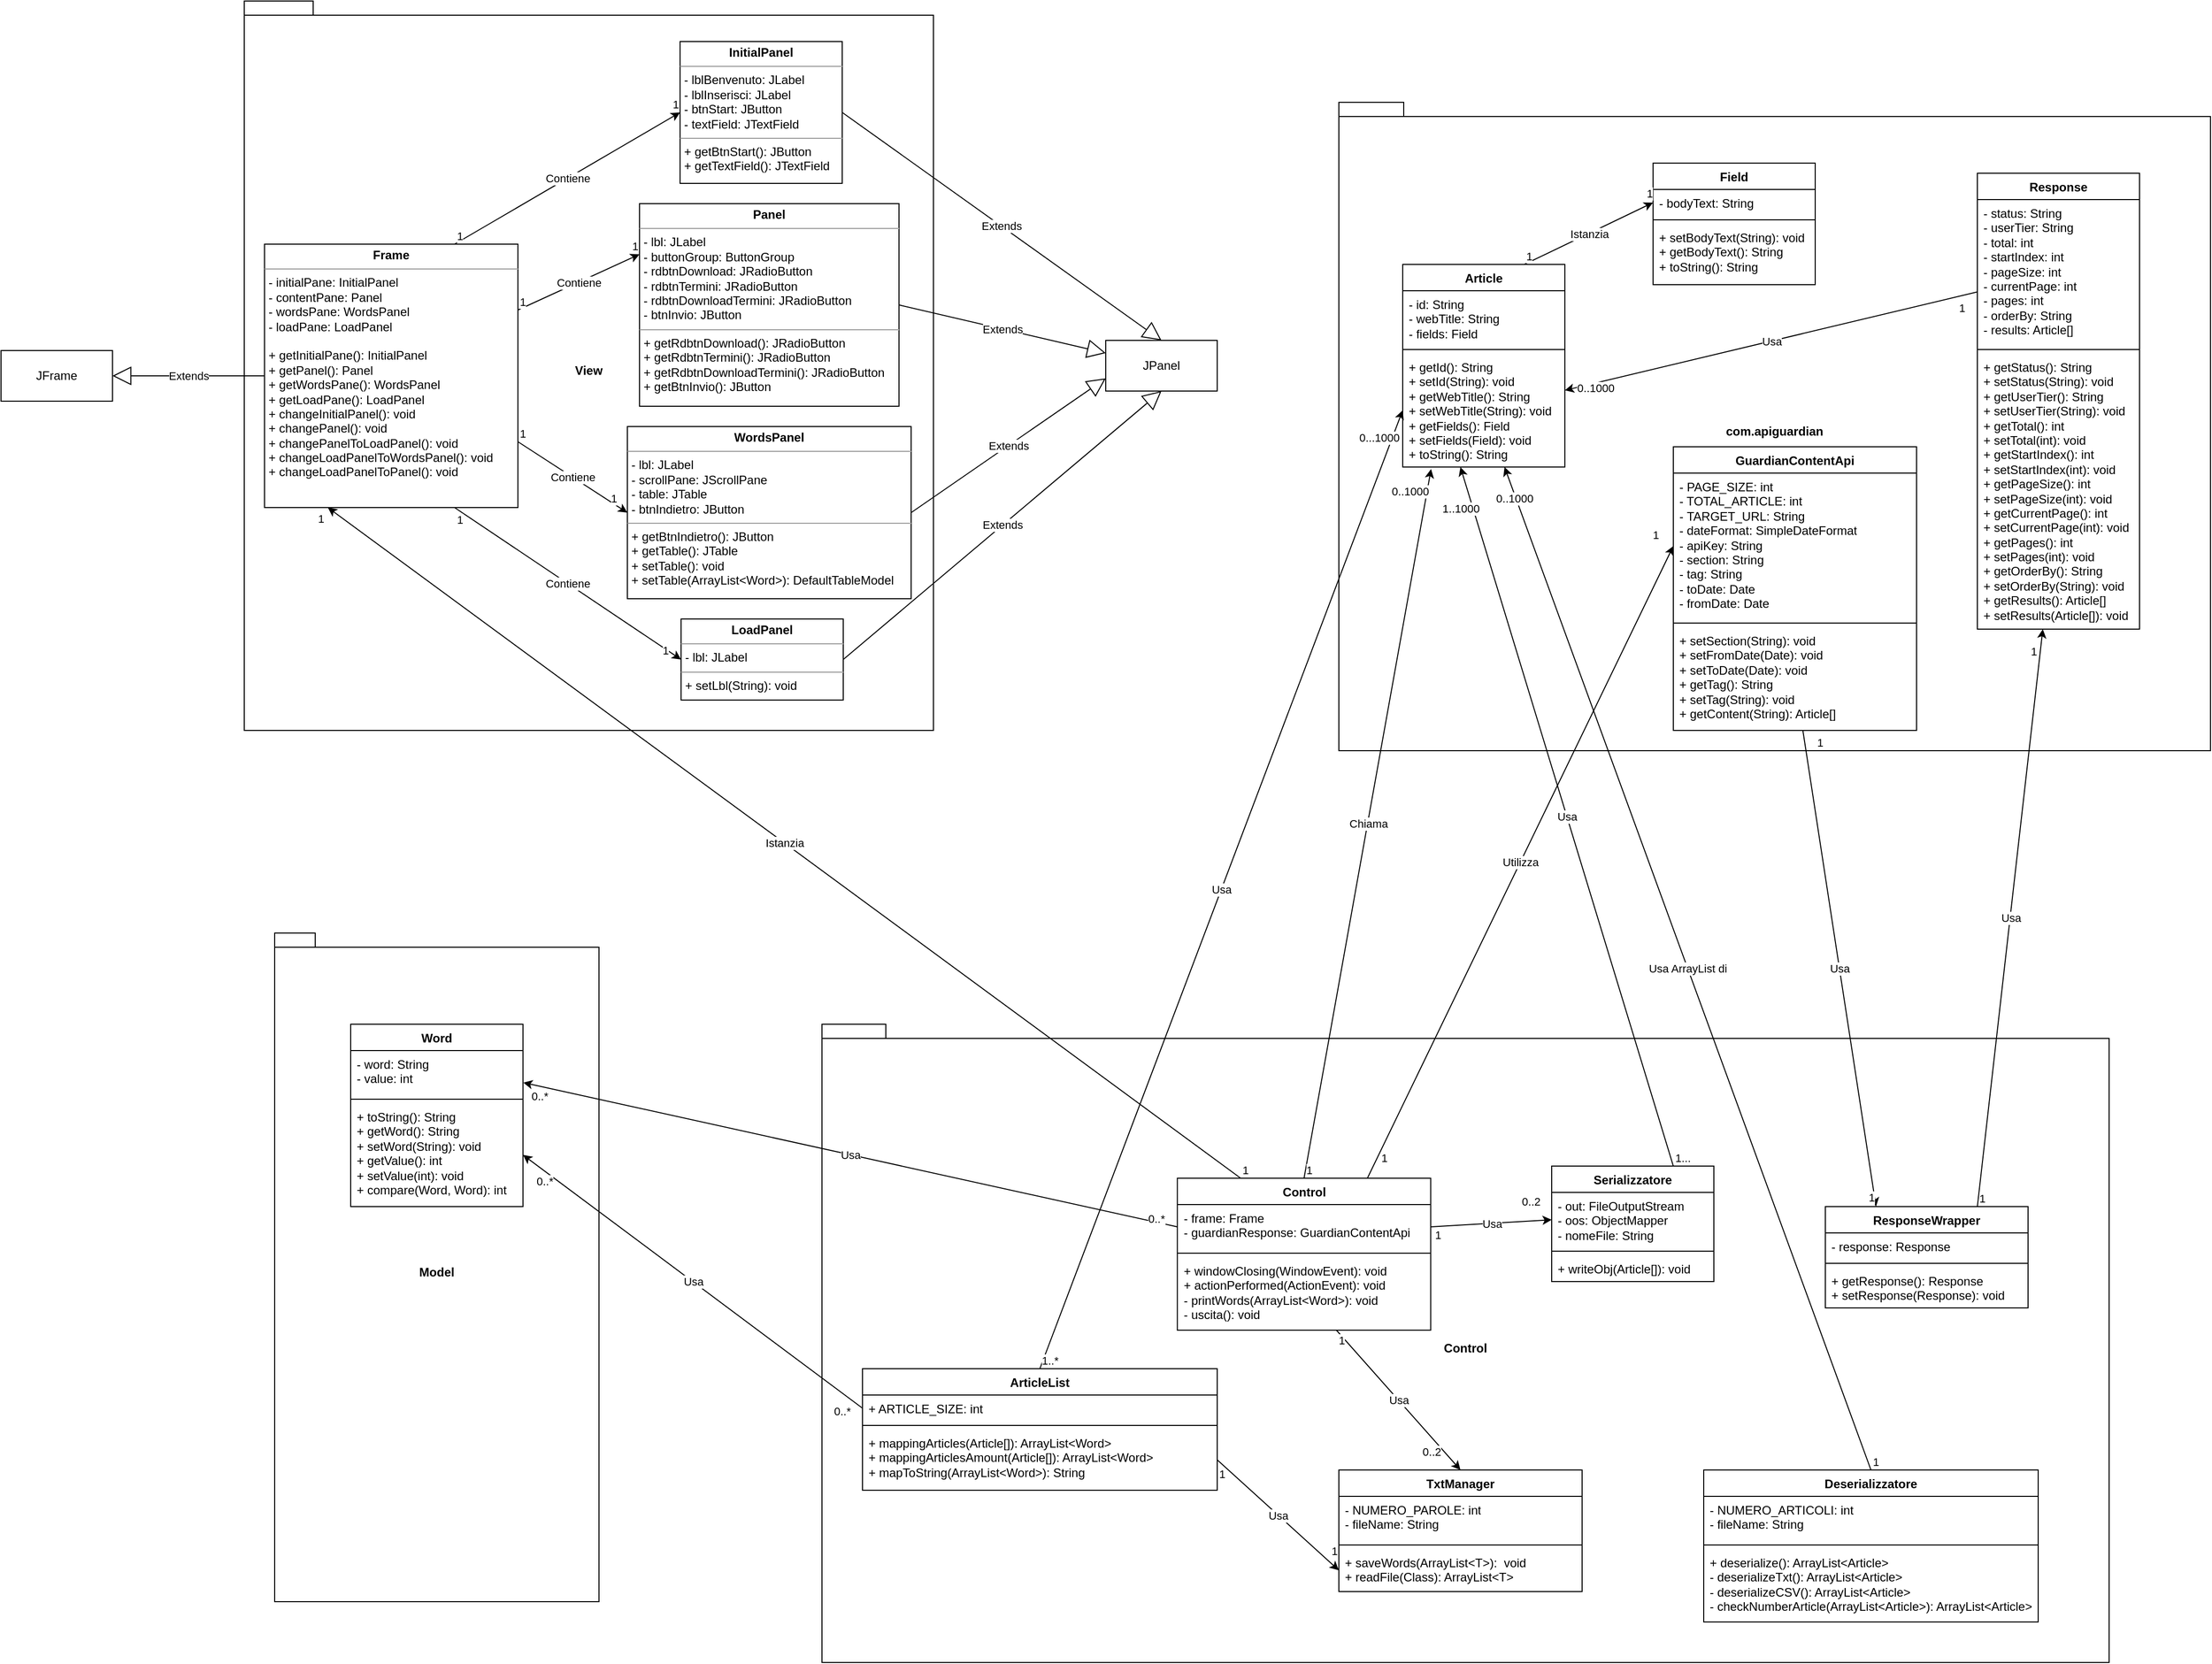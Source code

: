 <mxfile version="21.3.8" type="device">
  <diagram id="C5RBs43oDa-KdzZeNtuy" name="Page-1">
    <mxGraphModel dx="2587" dy="884" grid="1" gridSize="10" guides="1" tooltips="1" connect="1" arrows="1" fold="1" page="1" pageScale="1" pageWidth="827" pageHeight="1169" math="0" shadow="0">
      <root>
        <mxCell id="WIyWlLk6GJQsqaUBKTNV-0" />
        <mxCell id="WIyWlLk6GJQsqaUBKTNV-1" parent="WIyWlLk6GJQsqaUBKTNV-0" />
        <mxCell id="U0Fpm-apDjwtP07KhzZm-0" value="Model" style="shape=folder;fontStyle=1;spacingTop=10;tabWidth=40;tabHeight=14;tabPosition=left;html=1;whiteSpace=wrap;" parent="WIyWlLk6GJQsqaUBKTNV-1" vertex="1">
          <mxGeometry x="60" y="950" width="320" height="660" as="geometry" />
        </mxCell>
        <mxCell id="VUXAJalb4SLQPzfhnrvk-11" value="View" style="shape=folder;fontStyle=1;spacingTop=10;tabWidth=40;tabHeight=14;tabPosition=left;html=1;whiteSpace=wrap;" parent="WIyWlLk6GJQsqaUBKTNV-1" vertex="1">
          <mxGeometry x="30" y="30" width="680" height="720" as="geometry" />
        </mxCell>
        <mxCell id="VUXAJalb4SLQPzfhnrvk-13" value="&lt;p style=&quot;margin:0px;margin-top:4px;text-align:center;&quot;&gt;&lt;b&gt;Frame&lt;/b&gt;&lt;/p&gt;&lt;hr size=&quot;1&quot;&gt;&lt;p style=&quot;margin:0px;margin-left:4px;&quot;&gt;- initialPane: InitialPanel&lt;/p&gt;&lt;p style=&quot;margin:0px;margin-left:4px;&quot;&gt;- contentPane: Panel&lt;/p&gt;&lt;p style=&quot;margin:0px;margin-left:4px;&quot;&gt;- wordsPane: WordsPanel&lt;/p&gt;&lt;p style=&quot;margin:0px;margin-left:4px;&quot;&gt;- loadPane: LoadPanel&lt;/p&gt;&lt;p style=&quot;margin:0px;margin-left:4px;&quot;&gt;&lt;br&gt;&lt;/p&gt;&lt;p style=&quot;margin:0px;margin-left:4px;&quot;&gt;&lt;span style=&quot;background-color: initial;&quot;&gt;+ getInitialPane(): InitialPanel&lt;/span&gt;&lt;br&gt;&lt;/p&gt;&lt;p style=&quot;margin:0px;margin-left:4px;&quot;&gt;+ getPanel(): Panel&lt;/p&gt;&lt;p style=&quot;margin:0px;margin-left:4px;&quot;&gt;+ getWordsPane(): WordsPanel&lt;/p&gt;&lt;p style=&quot;margin:0px;margin-left:4px;&quot;&gt;+ getLoadPane(): LoadPanel&lt;/p&gt;&lt;p style=&quot;margin:0px;margin-left:4px;&quot;&gt;+ changeInitialPanel(): void&lt;/p&gt;&lt;p style=&quot;margin:0px;margin-left:4px;&quot;&gt;+ changePanel(): void&lt;/p&gt;&lt;p style=&quot;margin:0px;margin-left:4px;&quot;&gt;+ changePanelToLoadPanel(): void&lt;/p&gt;&lt;p style=&quot;margin:0px;margin-left:4px;&quot;&gt;+ changeLoadPanelToWordsPanel(): void&lt;/p&gt;&lt;p style=&quot;margin:0px;margin-left:4px;&quot;&gt;+ changeLoadPanelToPanel(): void&lt;/p&gt;&lt;p style=&quot;margin:0px;margin-left:4px;&quot;&gt;&lt;/p&gt;" style="verticalAlign=top;align=left;overflow=fill;fontSize=12;fontFamily=Helvetica;html=1;whiteSpace=wrap;" parent="WIyWlLk6GJQsqaUBKTNV-1" vertex="1">
          <mxGeometry x="50" y="270" width="250" height="260" as="geometry" />
        </mxCell>
        <mxCell id="VUXAJalb4SLQPzfhnrvk-14" value="&lt;p style=&quot;margin:0px;margin-top:4px;text-align:center;&quot;&gt;&lt;b&gt;InitialPanel&lt;/b&gt;&lt;/p&gt;&lt;hr size=&quot;1&quot;&gt;&lt;p style=&quot;margin:0px;margin-left:4px;&quot;&gt;- lblBenvenuto: JLabel&lt;/p&gt;&lt;p style=&quot;margin:0px;margin-left:4px;&quot;&gt;- lblInserisci: JLabel&lt;/p&gt;&lt;p style=&quot;margin:0px;margin-left:4px;&quot;&gt;- btnStart: JButton&lt;/p&gt;&lt;p style=&quot;margin:0px;margin-left:4px;&quot;&gt;- textField: JTextField&lt;/p&gt;&lt;p style=&quot;margin:0px;margin-left:4px;&quot;&gt;&lt;/p&gt;&lt;hr size=&quot;1&quot;&gt;&lt;p style=&quot;margin:0px;margin-left:4px;&quot;&gt;+ getBtnStart(): JButton&lt;/p&gt;&lt;p style=&quot;margin:0px;margin-left:4px;&quot;&gt;+ getTextField(): JTextField&lt;/p&gt;" style="verticalAlign=top;align=left;overflow=fill;fontSize=12;fontFamily=Helvetica;html=1;whiteSpace=wrap;" parent="WIyWlLk6GJQsqaUBKTNV-1" vertex="1">
          <mxGeometry x="460" y="70" width="160" height="140" as="geometry" />
        </mxCell>
        <mxCell id="VUXAJalb4SLQPzfhnrvk-15" value="&lt;p style=&quot;margin:0px;margin-top:4px;text-align:center;&quot;&gt;&lt;b&gt;WordsPanel&lt;/b&gt;&lt;/p&gt;&lt;hr size=&quot;1&quot;&gt;&lt;p style=&quot;margin:0px;margin-left:4px;&quot;&gt;- lbl: JLabel&lt;/p&gt;&lt;p style=&quot;margin:0px;margin-left:4px;&quot;&gt;- scrollPane: JScrollPane&lt;/p&gt;&lt;p style=&quot;margin:0px;margin-left:4px;&quot;&gt;- table: JTable&lt;/p&gt;&lt;p style=&quot;margin:0px;margin-left:4px;&quot;&gt;- btnIndietro: JButton&lt;/p&gt;&lt;p style=&quot;margin:0px;margin-left:4px;&quot;&gt;&lt;/p&gt;&lt;hr size=&quot;1&quot;&gt;&lt;p style=&quot;margin:0px;margin-left:4px;&quot;&gt;+ getBtnIndietro(): JButton&lt;/p&gt;&lt;p style=&quot;margin:0px;margin-left:4px;&quot;&gt;+ getTable(): JTable&lt;/p&gt;&lt;p style=&quot;margin:0px;margin-left:4px;&quot;&gt;+ setTable(): void&lt;/p&gt;&lt;p style=&quot;margin:0px;margin-left:4px;&quot;&gt;+ setTable(ArrayList&amp;lt;Word&amp;gt;): DefaultTableModel&lt;/p&gt;" style="verticalAlign=top;align=left;overflow=fill;fontSize=12;fontFamily=Helvetica;html=1;whiteSpace=wrap;" parent="WIyWlLk6GJQsqaUBKTNV-1" vertex="1">
          <mxGeometry x="408" y="450" width="280" height="170" as="geometry" />
        </mxCell>
        <mxCell id="VUXAJalb4SLQPzfhnrvk-16" value="&lt;p style=&quot;margin:0px;margin-top:4px;text-align:center;&quot;&gt;&lt;b&gt;LoadPanel&lt;/b&gt;&lt;/p&gt;&lt;hr size=&quot;1&quot;&gt;&lt;p style=&quot;margin:0px;margin-left:4px;&quot;&gt;- lbl: JLabel&lt;/p&gt;&lt;p style=&quot;margin:0px;margin-left:4px;&quot;&gt;&lt;/p&gt;&lt;hr size=&quot;1&quot;&gt;&lt;p style=&quot;margin:0px;margin-left:4px;&quot;&gt;+ setLbl(String): void&lt;br&gt;&lt;/p&gt;" style="verticalAlign=top;align=left;overflow=fill;fontSize=12;fontFamily=Helvetica;html=1;whiteSpace=wrap;" parent="WIyWlLk6GJQsqaUBKTNV-1" vertex="1">
          <mxGeometry x="461" y="640" width="160" height="80" as="geometry" />
        </mxCell>
        <mxCell id="VUXAJalb4SLQPzfhnrvk-17" value="&lt;p style=&quot;margin:0px;margin-top:4px;text-align:center;&quot;&gt;&lt;b&gt;Panel&lt;/b&gt;&lt;/p&gt;&lt;hr size=&quot;1&quot;&gt;&lt;p style=&quot;margin:0px;margin-left:4px;&quot;&gt;- lbl: JLabel&lt;/p&gt;&lt;p style=&quot;margin:0px;margin-left:4px;&quot;&gt;- buttonGroup: ButtonGroup&lt;/p&gt;&lt;p style=&quot;margin:0px;margin-left:4px;&quot;&gt;- rdbtnDownload: JRadioButton&lt;/p&gt;&lt;p style=&quot;margin:0px;margin-left:4px;&quot;&gt;- rdbtnTermini: JRadioButton&lt;/p&gt;&lt;p style=&quot;margin:0px;margin-left:4px;&quot;&gt;- rdbtnDownloadTermini: JRadioButton&lt;/p&gt;&lt;p style=&quot;margin:0px;margin-left:4px;&quot;&gt;- btnInvio: JButton&lt;/p&gt;&lt;p style=&quot;margin:0px;margin-left:4px;&quot;&gt;&lt;/p&gt;&lt;hr size=&quot;1&quot;&gt;&lt;p style=&quot;margin:0px;margin-left:4px;&quot;&gt;+ getRdbtnDownload(): JRadioButton&lt;/p&gt;&lt;p style=&quot;margin:0px;margin-left:4px;&quot;&gt;+ getRdbtnTermini(): JRadioButton&lt;/p&gt;&lt;p style=&quot;margin:0px;margin-left:4px;&quot;&gt;+ getRdbtnDownloadTermini(): JRadioButton&lt;/p&gt;&lt;p style=&quot;margin:0px;margin-left:4px;&quot;&gt;+ getBtnInvio(): JButton&lt;/p&gt;" style="verticalAlign=top;align=left;overflow=fill;fontSize=12;fontFamily=Helvetica;html=1;whiteSpace=wrap;" parent="WIyWlLk6GJQsqaUBKTNV-1" vertex="1">
          <mxGeometry x="420" y="230" width="256" height="200" as="geometry" />
        </mxCell>
        <mxCell id="VUXAJalb4SLQPzfhnrvk-18" value="com.apiguardian" style="shape=folder;fontStyle=1;spacingTop=10;tabWidth=40;tabHeight=14;tabPosition=left;html=1;whiteSpace=wrap;" parent="WIyWlLk6GJQsqaUBKTNV-1" vertex="1">
          <mxGeometry x="1110" y="130" width="860" height="640" as="geometry" />
        </mxCell>
        <mxCell id="VUXAJalb4SLQPzfhnrvk-19" value="Article" style="swimlane;fontStyle=1;align=center;verticalAlign=top;childLayout=stackLayout;horizontal=1;startSize=26;horizontalStack=0;resizeParent=1;resizeParentMax=0;resizeLast=0;collapsible=1;marginBottom=0;whiteSpace=wrap;html=1;" parent="WIyWlLk6GJQsqaUBKTNV-1" vertex="1">
          <mxGeometry x="1173" y="290" width="160" height="200" as="geometry" />
        </mxCell>
        <mxCell id="VUXAJalb4SLQPzfhnrvk-20" value="&lt;div&gt;- id: String&lt;/div&gt;&lt;div&gt;- webTitle: String&lt;/div&gt;&lt;div&gt;- fields: Field&lt;br&gt;&lt;/div&gt;" style="text;strokeColor=none;fillColor=none;align=left;verticalAlign=top;spacingLeft=4;spacingRight=4;overflow=hidden;rotatable=0;points=[[0,0.5],[1,0.5]];portConstraint=eastwest;whiteSpace=wrap;html=1;" parent="VUXAJalb4SLQPzfhnrvk-19" vertex="1">
          <mxGeometry y="26" width="160" height="54" as="geometry" />
        </mxCell>
        <mxCell id="VUXAJalb4SLQPzfhnrvk-21" value="" style="line;strokeWidth=1;fillColor=none;align=left;verticalAlign=middle;spacingTop=-1;spacingLeft=3;spacingRight=3;rotatable=0;labelPosition=right;points=[];portConstraint=eastwest;strokeColor=inherit;" parent="VUXAJalb4SLQPzfhnrvk-19" vertex="1">
          <mxGeometry y="80" width="160" height="8" as="geometry" />
        </mxCell>
        <mxCell id="VUXAJalb4SLQPzfhnrvk-22" value="&lt;div&gt;+ getId(): String&lt;br&gt;&lt;/div&gt;&lt;div&gt;+ setId(String): void&lt;br&gt;&lt;/div&gt;&lt;div&gt;+ getWebTitle(): String&lt;br&gt;&lt;/div&gt;&lt;div&gt;+ setWebTitle(String): void&lt;br&gt;&lt;/div&gt;&lt;div&gt;+ getFields(): Field&lt;/div&gt;&lt;div&gt;+ setFields(Field): void&lt;br&gt;&lt;/div&gt;&lt;div&gt;+ toString(): String&lt;br&gt;&lt;/div&gt;" style="text;strokeColor=none;fillColor=none;align=left;verticalAlign=top;spacingLeft=4;spacingRight=4;overflow=hidden;rotatable=0;points=[[0,0.5],[1,0.5]];portConstraint=eastwest;whiteSpace=wrap;html=1;" parent="VUXAJalb4SLQPzfhnrvk-19" vertex="1">
          <mxGeometry y="88" width="160" height="112" as="geometry" />
        </mxCell>
        <mxCell id="VUXAJalb4SLQPzfhnrvk-23" value="Field" style="swimlane;fontStyle=1;align=center;verticalAlign=top;childLayout=stackLayout;horizontal=1;startSize=26;horizontalStack=0;resizeParent=1;resizeParentMax=0;resizeLast=0;collapsible=1;marginBottom=0;whiteSpace=wrap;html=1;" parent="WIyWlLk6GJQsqaUBKTNV-1" vertex="1">
          <mxGeometry x="1420" y="190" width="160" height="120" as="geometry" />
        </mxCell>
        <mxCell id="VUXAJalb4SLQPzfhnrvk-24" value="- bodyText: String" style="text;strokeColor=none;fillColor=none;align=left;verticalAlign=top;spacingLeft=4;spacingRight=4;overflow=hidden;rotatable=0;points=[[0,0.5],[1,0.5]];portConstraint=eastwest;whiteSpace=wrap;html=1;" parent="VUXAJalb4SLQPzfhnrvk-23" vertex="1">
          <mxGeometry y="26" width="160" height="26" as="geometry" />
        </mxCell>
        <mxCell id="VUXAJalb4SLQPzfhnrvk-25" value="" style="line;strokeWidth=1;fillColor=none;align=left;verticalAlign=middle;spacingTop=-1;spacingLeft=3;spacingRight=3;rotatable=0;labelPosition=right;points=[];portConstraint=eastwest;strokeColor=inherit;" parent="VUXAJalb4SLQPzfhnrvk-23" vertex="1">
          <mxGeometry y="52" width="160" height="8" as="geometry" />
        </mxCell>
        <mxCell id="VUXAJalb4SLQPzfhnrvk-26" value="&lt;div&gt;+ setBodyText(String): void&lt;br&gt;&lt;/div&gt;&lt;div&gt;+ getBodyText(): String&lt;br&gt;&lt;/div&gt;&lt;div&gt;+ toString(): String&lt;br&gt;&lt;/div&gt;" style="text;strokeColor=none;fillColor=none;align=left;verticalAlign=top;spacingLeft=4;spacingRight=4;overflow=hidden;rotatable=0;points=[[0,0.5],[1,0.5]];portConstraint=eastwest;whiteSpace=wrap;html=1;" parent="VUXAJalb4SLQPzfhnrvk-23" vertex="1">
          <mxGeometry y="60" width="160" height="60" as="geometry" />
        </mxCell>
        <mxCell id="VUXAJalb4SLQPzfhnrvk-27" value="Word" style="swimlane;fontStyle=1;align=center;verticalAlign=top;childLayout=stackLayout;horizontal=1;startSize=26;horizontalStack=0;resizeParent=1;resizeParentMax=0;resizeLast=0;collapsible=1;marginBottom=0;whiteSpace=wrap;html=1;" parent="WIyWlLk6GJQsqaUBKTNV-1" vertex="1">
          <mxGeometry x="135" y="1040" width="170" height="180" as="geometry" />
        </mxCell>
        <mxCell id="VUXAJalb4SLQPzfhnrvk-28" value="&lt;div&gt;- word: String&lt;/div&gt;&lt;div&gt;- value: int&lt;br&gt;&lt;/div&gt;" style="text;strokeColor=none;fillColor=none;align=left;verticalAlign=top;spacingLeft=4;spacingRight=4;overflow=hidden;rotatable=0;points=[[0,0.5],[1,0.5]];portConstraint=eastwest;whiteSpace=wrap;html=1;" parent="VUXAJalb4SLQPzfhnrvk-27" vertex="1">
          <mxGeometry y="26" width="170" height="44" as="geometry" />
        </mxCell>
        <mxCell id="VUXAJalb4SLQPzfhnrvk-29" value="" style="line;strokeWidth=1;fillColor=none;align=left;verticalAlign=middle;spacingTop=-1;spacingLeft=3;spacingRight=3;rotatable=0;labelPosition=right;points=[];portConstraint=eastwest;strokeColor=inherit;" parent="VUXAJalb4SLQPzfhnrvk-27" vertex="1">
          <mxGeometry y="70" width="170" height="8" as="geometry" />
        </mxCell>
        <mxCell id="VUXAJalb4SLQPzfhnrvk-30" value="&lt;div&gt;+ toString(): String&lt;/div&gt;&lt;div&gt;+ getWord(): String&lt;br&gt;&lt;/div&gt;&lt;div&gt;+ setWord(String): void&lt;/div&gt;&lt;div&gt;+ getValue(): int&lt;/div&gt;&lt;div&gt;+ setValue(int): void&lt;/div&gt;&lt;div&gt;+ compare(Word, Word): int&lt;br&gt;&lt;/div&gt;" style="text;strokeColor=none;fillColor=none;align=left;verticalAlign=top;spacingLeft=4;spacingRight=4;overflow=hidden;rotatable=0;points=[[0,0.5],[1,0.5]];portConstraint=eastwest;whiteSpace=wrap;html=1;" parent="VUXAJalb4SLQPzfhnrvk-27" vertex="1">
          <mxGeometry y="78" width="170" height="102" as="geometry" />
        </mxCell>
        <mxCell id="VUXAJalb4SLQPzfhnrvk-31" value="Response" style="swimlane;fontStyle=1;align=center;verticalAlign=top;childLayout=stackLayout;horizontal=1;startSize=26;horizontalStack=0;resizeParent=1;resizeParentMax=0;resizeLast=0;collapsible=1;marginBottom=0;whiteSpace=wrap;html=1;" parent="WIyWlLk6GJQsqaUBKTNV-1" vertex="1">
          <mxGeometry x="1740" y="200" width="160" height="450" as="geometry" />
        </mxCell>
        <mxCell id="VUXAJalb4SLQPzfhnrvk-32" value="&lt;div&gt;- status: String&lt;/div&gt;&lt;div&gt;- userTier: String&lt;/div&gt;&lt;div&gt;- total: int&lt;/div&gt;&lt;div&gt;- startIndex: int&lt;/div&gt;&lt;div&gt;- pageSize: int&lt;/div&gt;&lt;div&gt;- currentPage: int&lt;/div&gt;&lt;div&gt;- pages: int&lt;/div&gt;&lt;div&gt;- orderBy: String&lt;/div&gt;&lt;div&gt;- results: Article[]&lt;br&gt;&lt;/div&gt;" style="text;strokeColor=none;fillColor=none;align=left;verticalAlign=top;spacingLeft=4;spacingRight=4;overflow=hidden;rotatable=0;points=[[0,0.5],[1,0.5]];portConstraint=eastwest;whiteSpace=wrap;html=1;" parent="VUXAJalb4SLQPzfhnrvk-31" vertex="1">
          <mxGeometry y="26" width="160" height="144" as="geometry" />
        </mxCell>
        <mxCell id="VUXAJalb4SLQPzfhnrvk-33" value="" style="line;strokeWidth=1;fillColor=none;align=left;verticalAlign=middle;spacingTop=-1;spacingLeft=3;spacingRight=3;rotatable=0;labelPosition=right;points=[];portConstraint=eastwest;strokeColor=inherit;" parent="VUXAJalb4SLQPzfhnrvk-31" vertex="1">
          <mxGeometry y="170" width="160" height="8" as="geometry" />
        </mxCell>
        <mxCell id="VUXAJalb4SLQPzfhnrvk-34" value="&lt;div&gt;+ getStatus(): String&lt;/div&gt;&lt;div&gt;+ setStatus(String): void&lt;/div&gt;&lt;div&gt;+ getUserTier(): String&lt;/div&gt;&lt;div&gt;+ setUserTier(String): void&lt;/div&gt;&lt;div&gt;+ getTotal(): int&lt;/div&gt;&lt;div&gt;+ setTotal(int): void&lt;/div&gt;&lt;div&gt;+ getStartIndex(): int&lt;/div&gt;&lt;div&gt;+ setStartIndex(int): void&lt;/div&gt;&lt;div&gt;+ getPageSize(): int&lt;/div&gt;&lt;div&gt;+ setPageSize(int): void&lt;/div&gt;&lt;div&gt;+ getCurrentPage(): int&lt;/div&gt;&lt;div&gt;+ setCurrentPage(int): void&lt;/div&gt;&lt;div&gt;+ getPages(): int&lt;/div&gt;&lt;div&gt;+ setPages(int): void&lt;/div&gt;&lt;div&gt;+ getOrderBy(): String&lt;/div&gt;&lt;div&gt;+ setOrderBy(String): void&lt;/div&gt;&lt;div&gt;+ getResults(): Article[]&lt;/div&gt;&lt;div&gt;+ setResults(Article[]): void&lt;br&gt;&lt;/div&gt;" style="text;strokeColor=none;fillColor=none;align=left;verticalAlign=top;spacingLeft=4;spacingRight=4;overflow=hidden;rotatable=0;points=[[0,0.5],[1,0.5]];portConstraint=eastwest;whiteSpace=wrap;html=1;" parent="VUXAJalb4SLQPzfhnrvk-31" vertex="1">
          <mxGeometry y="178" width="160" height="272" as="geometry" />
        </mxCell>
        <mxCell id="VUXAJalb4SLQPzfhnrvk-35" value="Control" style="shape=folder;fontStyle=1;spacingTop=10;tabWidth=40;tabHeight=14;tabPosition=left;html=1;whiteSpace=wrap;" parent="WIyWlLk6GJQsqaUBKTNV-1" vertex="1">
          <mxGeometry x="600" y="1040" width="1270" height="630" as="geometry" />
        </mxCell>
        <mxCell id="VUXAJalb4SLQPzfhnrvk-36" value="ArticleList" style="swimlane;fontStyle=1;align=center;verticalAlign=top;childLayout=stackLayout;horizontal=1;startSize=26;horizontalStack=0;resizeParent=1;resizeParentMax=0;resizeLast=0;collapsible=1;marginBottom=0;whiteSpace=wrap;html=1;" parent="WIyWlLk6GJQsqaUBKTNV-1" vertex="1">
          <mxGeometry x="640" y="1380" width="350" height="120" as="geometry" />
        </mxCell>
        <mxCell id="VUXAJalb4SLQPzfhnrvk-37" value="+ ARTICLE_SIZE: int" style="text;strokeColor=none;fillColor=none;align=left;verticalAlign=top;spacingLeft=4;spacingRight=4;overflow=hidden;rotatable=0;points=[[0,0.5],[1,0.5]];portConstraint=eastwest;whiteSpace=wrap;html=1;" parent="VUXAJalb4SLQPzfhnrvk-36" vertex="1">
          <mxGeometry y="26" width="350" height="26" as="geometry" />
        </mxCell>
        <mxCell id="VUXAJalb4SLQPzfhnrvk-38" value="" style="line;strokeWidth=1;fillColor=none;align=left;verticalAlign=middle;spacingTop=-1;spacingLeft=3;spacingRight=3;rotatable=0;labelPosition=right;points=[];portConstraint=eastwest;strokeColor=inherit;" parent="VUXAJalb4SLQPzfhnrvk-36" vertex="1">
          <mxGeometry y="52" width="350" height="8" as="geometry" />
        </mxCell>
        <mxCell id="VUXAJalb4SLQPzfhnrvk-39" value="&lt;div&gt;+ mappingArticles(Article[]): ArrayList&amp;lt;Word&amp;gt; &lt;br&gt;&lt;/div&gt;&lt;div&gt;+ mappingArticlesAmount(Article[]): ArrayList&amp;lt;Word&amp;gt; &lt;br&gt;&lt;/div&gt;&lt;div&gt;+ mapToString(ArrayList&amp;lt;Word&amp;gt;): String &lt;/div&gt;" style="text;strokeColor=none;fillColor=none;align=left;verticalAlign=top;spacingLeft=4;spacingRight=4;overflow=hidden;rotatable=0;points=[[0,0.5],[1,0.5]];portConstraint=eastwest;whiteSpace=wrap;html=1;" parent="VUXAJalb4SLQPzfhnrvk-36" vertex="1">
          <mxGeometry y="60" width="350" height="60" as="geometry" />
        </mxCell>
        <mxCell id="VUXAJalb4SLQPzfhnrvk-40" value="Control" style="swimlane;fontStyle=1;align=center;verticalAlign=top;childLayout=stackLayout;horizontal=1;startSize=26;horizontalStack=0;resizeParent=1;resizeParentMax=0;resizeLast=0;collapsible=1;marginBottom=0;whiteSpace=wrap;html=1;" parent="WIyWlLk6GJQsqaUBKTNV-1" vertex="1">
          <mxGeometry x="950.65" y="1192" width="250" height="150" as="geometry" />
        </mxCell>
        <mxCell id="VUXAJalb4SLQPzfhnrvk-41" value="&lt;div&gt;- frame: Frame&lt;/div&gt;&lt;div&gt;- guardianResponse: GuardianContentApi &lt;/div&gt;" style="text;strokeColor=none;fillColor=none;align=left;verticalAlign=top;spacingLeft=4;spacingRight=4;overflow=hidden;rotatable=0;points=[[0,0.5],[1,0.5]];portConstraint=eastwest;whiteSpace=wrap;html=1;" parent="VUXAJalb4SLQPzfhnrvk-40" vertex="1">
          <mxGeometry y="26" width="250" height="44" as="geometry" />
        </mxCell>
        <mxCell id="VUXAJalb4SLQPzfhnrvk-42" value="" style="line;strokeWidth=1;fillColor=none;align=left;verticalAlign=middle;spacingTop=-1;spacingLeft=3;spacingRight=3;rotatable=0;labelPosition=right;points=[];portConstraint=eastwest;strokeColor=inherit;" parent="VUXAJalb4SLQPzfhnrvk-40" vertex="1">
          <mxGeometry y="70" width="250" height="8" as="geometry" />
        </mxCell>
        <mxCell id="VUXAJalb4SLQPzfhnrvk-43" value="&lt;div&gt;+ windowClosing(WindowEvent): void&lt;/div&gt;&lt;div&gt;+ actionPerformed(ActionEvent): void&lt;/div&gt;&lt;div&gt;- printWords(ArrayList&amp;lt;Word&amp;gt;): void&lt;/div&gt;&lt;div&gt;- uscita(): void&lt;br&gt;&lt;/div&gt;" style="text;strokeColor=none;fillColor=none;align=left;verticalAlign=top;spacingLeft=4;spacingRight=4;overflow=hidden;rotatable=0;points=[[0,0.5],[1,0.5]];portConstraint=eastwest;whiteSpace=wrap;html=1;" parent="VUXAJalb4SLQPzfhnrvk-40" vertex="1">
          <mxGeometry y="78" width="250" height="72" as="geometry" />
        </mxCell>
        <mxCell id="VUXAJalb4SLQPzfhnrvk-44" value="Deserializzatore" style="swimlane;fontStyle=1;align=center;verticalAlign=top;childLayout=stackLayout;horizontal=1;startSize=26;horizontalStack=0;resizeParent=1;resizeParentMax=0;resizeLast=0;collapsible=1;marginBottom=0;whiteSpace=wrap;html=1;" parent="WIyWlLk6GJQsqaUBKTNV-1" vertex="1">
          <mxGeometry x="1470" y="1480" width="330" height="150" as="geometry" />
        </mxCell>
        <mxCell id="VUXAJalb4SLQPzfhnrvk-45" value="&lt;div&gt;- NUMERO_ARTICOLI: int&lt;/div&gt;&lt;div&gt;- fileName: String&lt;/div&gt;" style="text;strokeColor=none;fillColor=none;align=left;verticalAlign=top;spacingLeft=4;spacingRight=4;overflow=hidden;rotatable=0;points=[[0,0.5],[1,0.5]];portConstraint=eastwest;whiteSpace=wrap;html=1;" parent="VUXAJalb4SLQPzfhnrvk-44" vertex="1">
          <mxGeometry y="26" width="330" height="44" as="geometry" />
        </mxCell>
        <mxCell id="VUXAJalb4SLQPzfhnrvk-46" value="" style="line;strokeWidth=1;fillColor=none;align=left;verticalAlign=middle;spacingTop=-1;spacingLeft=3;spacingRight=3;rotatable=0;labelPosition=right;points=[];portConstraint=eastwest;strokeColor=inherit;" parent="VUXAJalb4SLQPzfhnrvk-44" vertex="1">
          <mxGeometry y="70" width="330" height="8" as="geometry" />
        </mxCell>
        <mxCell id="VUXAJalb4SLQPzfhnrvk-47" value="&lt;div&gt;+ deserialize(): ArrayList&amp;lt;Article&amp;gt; &lt;br&gt;&lt;/div&gt;&lt;div&gt;- deserializeTxt(): ArrayList&amp;lt;Article&amp;gt; &lt;br&gt;&lt;/div&gt;&lt;div&gt;- deserializeCSV(): ArrayList&amp;lt;Article&amp;gt;&lt;/div&gt;&lt;div&gt;- checkNumberArticle(ArrayList&amp;lt;Article&amp;gt;): ArrayList&amp;lt;Article&amp;gt;  &lt;/div&gt;" style="text;strokeColor=none;fillColor=none;align=left;verticalAlign=top;spacingLeft=4;spacingRight=4;overflow=hidden;rotatable=0;points=[[0,0.5],[1,0.5]];portConstraint=eastwest;whiteSpace=wrap;html=1;" parent="VUXAJalb4SLQPzfhnrvk-44" vertex="1">
          <mxGeometry y="78" width="330" height="72" as="geometry" />
        </mxCell>
        <mxCell id="VUXAJalb4SLQPzfhnrvk-48" value="ResponseWrapper" style="swimlane;fontStyle=1;align=center;verticalAlign=top;childLayout=stackLayout;horizontal=1;startSize=26;horizontalStack=0;resizeParent=1;resizeParentMax=0;resizeLast=0;collapsible=1;marginBottom=0;whiteSpace=wrap;html=1;" parent="WIyWlLk6GJQsqaUBKTNV-1" vertex="1">
          <mxGeometry x="1590" y="1220" width="200" height="100" as="geometry" />
        </mxCell>
        <mxCell id="VUXAJalb4SLQPzfhnrvk-49" value="&lt;div&gt;- response: Response&lt;/div&gt;" style="text;strokeColor=none;fillColor=none;align=left;verticalAlign=top;spacingLeft=4;spacingRight=4;overflow=hidden;rotatable=0;points=[[0,0.5],[1,0.5]];portConstraint=eastwest;whiteSpace=wrap;html=1;" parent="VUXAJalb4SLQPzfhnrvk-48" vertex="1">
          <mxGeometry y="26" width="200" height="26" as="geometry" />
        </mxCell>
        <mxCell id="VUXAJalb4SLQPzfhnrvk-50" value="" style="line;strokeWidth=1;fillColor=none;align=left;verticalAlign=middle;spacingTop=-1;spacingLeft=3;spacingRight=3;rotatable=0;labelPosition=right;points=[];portConstraint=eastwest;strokeColor=inherit;" parent="VUXAJalb4SLQPzfhnrvk-48" vertex="1">
          <mxGeometry y="52" width="200" height="8" as="geometry" />
        </mxCell>
        <mxCell id="VUXAJalb4SLQPzfhnrvk-51" value="&lt;div&gt;+ getResponse(): Response&lt;/div&gt;&lt;div&gt;+ setResponse(Response): void&lt;/div&gt;" style="text;strokeColor=none;fillColor=none;align=left;verticalAlign=top;spacingLeft=4;spacingRight=4;overflow=hidden;rotatable=0;points=[[0,0.5],[1,0.5]];portConstraint=eastwest;whiteSpace=wrap;html=1;" parent="VUXAJalb4SLQPzfhnrvk-48" vertex="1">
          <mxGeometry y="60" width="200" height="40" as="geometry" />
        </mxCell>
        <mxCell id="VUXAJalb4SLQPzfhnrvk-52" value="Serializzatore" style="swimlane;fontStyle=1;align=center;verticalAlign=top;childLayout=stackLayout;horizontal=1;startSize=26;horizontalStack=0;resizeParent=1;resizeParentMax=0;resizeLast=0;collapsible=1;marginBottom=0;whiteSpace=wrap;html=1;" parent="WIyWlLk6GJQsqaUBKTNV-1" vertex="1">
          <mxGeometry x="1320" y="1180" width="160" height="114" as="geometry" />
        </mxCell>
        <mxCell id="VUXAJalb4SLQPzfhnrvk-53" value="&lt;div&gt;- out: FileOutputStream&lt;/div&gt;&lt;div&gt;- oos: ObjectMapper&lt;/div&gt;&lt;div&gt;- nomeFile: String&lt;br&gt;&lt;/div&gt;" style="text;strokeColor=none;fillColor=none;align=left;verticalAlign=top;spacingLeft=4;spacingRight=4;overflow=hidden;rotatable=0;points=[[0,0.5],[1,0.5]];portConstraint=eastwest;whiteSpace=wrap;html=1;" parent="VUXAJalb4SLQPzfhnrvk-52" vertex="1">
          <mxGeometry y="26" width="160" height="54" as="geometry" />
        </mxCell>
        <mxCell id="VUXAJalb4SLQPzfhnrvk-54" value="" style="line;strokeWidth=1;fillColor=none;align=left;verticalAlign=middle;spacingTop=-1;spacingLeft=3;spacingRight=3;rotatable=0;labelPosition=right;points=[];portConstraint=eastwest;strokeColor=inherit;" parent="VUXAJalb4SLQPzfhnrvk-52" vertex="1">
          <mxGeometry y="80" width="160" height="8" as="geometry" />
        </mxCell>
        <mxCell id="VUXAJalb4SLQPzfhnrvk-55" value="+ writeObj(Article[]): void" style="text;strokeColor=none;fillColor=none;align=left;verticalAlign=top;spacingLeft=4;spacingRight=4;overflow=hidden;rotatable=0;points=[[0,0.5],[1,0.5]];portConstraint=eastwest;whiteSpace=wrap;html=1;" parent="VUXAJalb4SLQPzfhnrvk-52" vertex="1">
          <mxGeometry y="88" width="160" height="26" as="geometry" />
        </mxCell>
        <mxCell id="-JpxgbVJmfge6kv-dIbS-0" value="TxtManager" style="swimlane;fontStyle=1;align=center;verticalAlign=top;childLayout=stackLayout;horizontal=1;startSize=26;horizontalStack=0;resizeParent=1;resizeParentMax=0;resizeLast=0;collapsible=1;marginBottom=0;whiteSpace=wrap;html=1;" parent="WIyWlLk6GJQsqaUBKTNV-1" vertex="1">
          <mxGeometry x="1110" y="1480" width="240" height="120" as="geometry" />
        </mxCell>
        <mxCell id="-JpxgbVJmfge6kv-dIbS-1" value="&lt;div&gt;- NUMERO_PAROLE: int&lt;/div&gt;&lt;div&gt;- fileName: String&lt;/div&gt;" style="text;strokeColor=none;fillColor=none;align=left;verticalAlign=top;spacingLeft=4;spacingRight=4;overflow=hidden;rotatable=0;points=[[0,0.5],[1,0.5]];portConstraint=eastwest;whiteSpace=wrap;html=1;" parent="-JpxgbVJmfge6kv-dIbS-0" vertex="1">
          <mxGeometry y="26" width="240" height="44" as="geometry" />
        </mxCell>
        <mxCell id="-JpxgbVJmfge6kv-dIbS-2" value="" style="line;strokeWidth=1;fillColor=none;align=left;verticalAlign=middle;spacingTop=-1;spacingLeft=3;spacingRight=3;rotatable=0;labelPosition=right;points=[];portConstraint=eastwest;strokeColor=inherit;" parent="-JpxgbVJmfge6kv-dIbS-0" vertex="1">
          <mxGeometry y="70" width="240" height="8" as="geometry" />
        </mxCell>
        <mxCell id="-JpxgbVJmfge6kv-dIbS-3" value="&lt;div&gt;+&amp;nbsp;saveWords(ArrayList&amp;lt;T&amp;gt;):&amp;nbsp; void&lt;/div&gt;&lt;div&gt;+ readFile(Class): ArrayList&amp;lt;T&amp;gt;&lt;/div&gt;&lt;br&gt;" style="text;strokeColor=none;fillColor=none;align=left;verticalAlign=top;spacingLeft=4;spacingRight=4;overflow=hidden;rotatable=0;points=[[0,0.5],[1,0.5]];portConstraint=eastwest;whiteSpace=wrap;html=1;" parent="-JpxgbVJmfge6kv-dIbS-0" vertex="1">
          <mxGeometry y="78" width="240" height="42" as="geometry" />
        </mxCell>
        <mxCell id="-JpxgbVJmfge6kv-dIbS-4" value="GuardianContentApi" style="swimlane;fontStyle=1;align=center;verticalAlign=top;childLayout=stackLayout;horizontal=1;startSize=26;horizontalStack=0;resizeParent=1;resizeParentMax=0;resizeLast=0;collapsible=1;marginBottom=0;whiteSpace=wrap;html=1;" parent="WIyWlLk6GJQsqaUBKTNV-1" vertex="1">
          <mxGeometry x="1440" y="470" width="240" height="280" as="geometry" />
        </mxCell>
        <mxCell id="-JpxgbVJmfge6kv-dIbS-5" value="&lt;div&gt;- PAGE_SIZE: int&lt;/div&gt;&lt;div&gt;- TOTAL_ARTICLE: int&lt;br&gt;&lt;/div&gt;&lt;div&gt;-&amp;nbsp;TARGET_URL: String&lt;/div&gt;&lt;div&gt;-&amp;nbsp;dateFormat:&amp;nbsp;SimpleDateFormat&lt;/div&gt;&lt;div&gt;- apiKey: String&lt;/div&gt;&lt;div&gt;-&amp;nbsp;section: String&lt;/div&gt;&lt;div&gt;- tag: String&lt;/div&gt;&lt;div&gt;- toDate: Date&lt;/div&gt;&lt;div&gt;-&amp;nbsp;fromDate: Date&lt;/div&gt;" style="text;strokeColor=none;fillColor=none;align=left;verticalAlign=top;spacingLeft=4;spacingRight=4;overflow=hidden;rotatable=0;points=[[0,0.5],[1,0.5]];portConstraint=eastwest;whiteSpace=wrap;html=1;" parent="-JpxgbVJmfge6kv-dIbS-4" vertex="1">
          <mxGeometry y="26" width="240" height="144" as="geometry" />
        </mxCell>
        <mxCell id="-JpxgbVJmfge6kv-dIbS-6" value="" style="line;strokeWidth=1;fillColor=none;align=left;verticalAlign=middle;spacingTop=-1;spacingLeft=3;spacingRight=3;rotatable=0;labelPosition=right;points=[];portConstraint=eastwest;strokeColor=inherit;" parent="-JpxgbVJmfge6kv-dIbS-4" vertex="1">
          <mxGeometry y="170" width="240" height="8" as="geometry" />
        </mxCell>
        <mxCell id="-JpxgbVJmfge6kv-dIbS-7" value="&lt;div&gt;&lt;/div&gt;+&amp;nbsp;setSection(String): void&lt;br&gt;+&amp;nbsp;setFromDate(Date): void&lt;br&gt;+&amp;nbsp;setToDate(Date): void&lt;br&gt;+&amp;nbsp;getTag(): String&lt;br&gt;+&amp;nbsp;setTag(String): void&lt;br&gt;+&amp;nbsp;getContent(String): Article[]" style="text;strokeColor=none;fillColor=none;align=left;verticalAlign=top;spacingLeft=4;spacingRight=4;overflow=hidden;rotatable=0;points=[[0,0.5],[1,0.5]];portConstraint=eastwest;whiteSpace=wrap;html=1;" parent="-JpxgbVJmfge6kv-dIbS-4" vertex="1">
          <mxGeometry y="178" width="240" height="102" as="geometry" />
        </mxCell>
        <mxCell id="-JpxgbVJmfge6kv-dIbS-35" value="" style="endArrow=classic;html=1;rounded=0;exitX=0.75;exitY=0;exitDx=0;exitDy=0;entryX=0;entryY=0.5;entryDx=0;entryDy=0;" parent="WIyWlLk6GJQsqaUBKTNV-1" source="VUXAJalb4SLQPzfhnrvk-13" target="VUXAJalb4SLQPzfhnrvk-14" edge="1">
          <mxGeometry relative="1" as="geometry">
            <mxPoint x="560" y="420" as="sourcePoint" />
            <mxPoint x="720" y="420" as="targetPoint" />
          </mxGeometry>
        </mxCell>
        <mxCell id="-JpxgbVJmfge6kv-dIbS-36" value="Contiene" style="edgeLabel;resizable=0;html=1;align=center;verticalAlign=middle;" parent="-JpxgbVJmfge6kv-dIbS-35" connectable="0" vertex="1">
          <mxGeometry relative="1" as="geometry" />
        </mxCell>
        <mxCell id="-JpxgbVJmfge6kv-dIbS-37" value="1" style="edgeLabel;resizable=0;html=1;align=left;verticalAlign=bottom;" parent="-JpxgbVJmfge6kv-dIbS-35" connectable="0" vertex="1">
          <mxGeometry x="-1" relative="1" as="geometry" />
        </mxCell>
        <mxCell id="-JpxgbVJmfge6kv-dIbS-38" value="1" style="edgeLabel;resizable=0;html=1;align=right;verticalAlign=bottom;" parent="-JpxgbVJmfge6kv-dIbS-35" connectable="0" vertex="1">
          <mxGeometry x="1" relative="1" as="geometry" />
        </mxCell>
        <mxCell id="-JpxgbVJmfge6kv-dIbS-39" value="" style="endArrow=classic;html=1;rounded=0;exitX=1;exitY=0.25;exitDx=0;exitDy=0;entryX=0;entryY=0.25;entryDx=0;entryDy=0;" parent="WIyWlLk6GJQsqaUBKTNV-1" source="VUXAJalb4SLQPzfhnrvk-13" target="VUXAJalb4SLQPzfhnrvk-17" edge="1">
          <mxGeometry relative="1" as="geometry">
            <mxPoint x="560" y="420" as="sourcePoint" />
            <mxPoint x="720" y="420" as="targetPoint" />
          </mxGeometry>
        </mxCell>
        <mxCell id="-JpxgbVJmfge6kv-dIbS-40" value="Contiene" style="edgeLabel;resizable=0;html=1;align=center;verticalAlign=middle;" parent="-JpxgbVJmfge6kv-dIbS-39" connectable="0" vertex="1">
          <mxGeometry relative="1" as="geometry" />
        </mxCell>
        <mxCell id="-JpxgbVJmfge6kv-dIbS-41" value="1" style="edgeLabel;resizable=0;html=1;align=left;verticalAlign=bottom;" parent="-JpxgbVJmfge6kv-dIbS-39" connectable="0" vertex="1">
          <mxGeometry x="-1" relative="1" as="geometry" />
        </mxCell>
        <mxCell id="-JpxgbVJmfge6kv-dIbS-42" value="1" style="edgeLabel;resizable=0;html=1;align=right;verticalAlign=bottom;" parent="-JpxgbVJmfge6kv-dIbS-39" connectable="0" vertex="1">
          <mxGeometry x="1" relative="1" as="geometry" />
        </mxCell>
        <mxCell id="-JpxgbVJmfge6kv-dIbS-43" value="" style="endArrow=classic;html=1;rounded=0;exitX=1;exitY=0.75;exitDx=0;exitDy=0;entryX=0;entryY=0.5;entryDx=0;entryDy=0;" parent="WIyWlLk6GJQsqaUBKTNV-1" source="VUXAJalb4SLQPzfhnrvk-13" target="VUXAJalb4SLQPzfhnrvk-15" edge="1">
          <mxGeometry relative="1" as="geometry">
            <mxPoint x="560" y="420" as="sourcePoint" />
            <mxPoint x="720" y="420" as="targetPoint" />
          </mxGeometry>
        </mxCell>
        <mxCell id="-JpxgbVJmfge6kv-dIbS-44" value="Contiene" style="edgeLabel;resizable=0;html=1;align=center;verticalAlign=middle;" parent="-JpxgbVJmfge6kv-dIbS-43" connectable="0" vertex="1">
          <mxGeometry relative="1" as="geometry" />
        </mxCell>
        <mxCell id="-JpxgbVJmfge6kv-dIbS-45" value="1" style="edgeLabel;resizable=0;html=1;align=left;verticalAlign=bottom;" parent="-JpxgbVJmfge6kv-dIbS-43" connectable="0" vertex="1">
          <mxGeometry x="-1" relative="1" as="geometry" />
        </mxCell>
        <mxCell id="-JpxgbVJmfge6kv-dIbS-46" value="1" style="edgeLabel;resizable=0;html=1;align=right;verticalAlign=bottom;" parent="-JpxgbVJmfge6kv-dIbS-43" connectable="0" vertex="1">
          <mxGeometry x="1" relative="1" as="geometry">
            <mxPoint x="-9" y="-5" as="offset" />
          </mxGeometry>
        </mxCell>
        <mxCell id="-JpxgbVJmfge6kv-dIbS-47" value="" style="endArrow=classic;html=1;rounded=0;exitX=0.75;exitY=1;exitDx=0;exitDy=0;entryX=0;entryY=0.5;entryDx=0;entryDy=0;" parent="WIyWlLk6GJQsqaUBKTNV-1" source="VUXAJalb4SLQPzfhnrvk-13" target="VUXAJalb4SLQPzfhnrvk-16" edge="1">
          <mxGeometry relative="1" as="geometry">
            <mxPoint x="560" y="420" as="sourcePoint" />
            <mxPoint x="720" y="420" as="targetPoint" />
          </mxGeometry>
        </mxCell>
        <mxCell id="-JpxgbVJmfge6kv-dIbS-48" value="Contiene" style="edgeLabel;resizable=0;html=1;align=center;verticalAlign=middle;" parent="-JpxgbVJmfge6kv-dIbS-47" connectable="0" vertex="1">
          <mxGeometry relative="1" as="geometry" />
        </mxCell>
        <mxCell id="-JpxgbVJmfge6kv-dIbS-49" value="1" style="edgeLabel;resizable=0;html=1;align=left;verticalAlign=bottom;" parent="-JpxgbVJmfge6kv-dIbS-47" connectable="0" vertex="1">
          <mxGeometry x="-1" relative="1" as="geometry">
            <mxPoint y="20" as="offset" />
          </mxGeometry>
        </mxCell>
        <mxCell id="-JpxgbVJmfge6kv-dIbS-50" value="1" style="edgeLabel;resizable=0;html=1;align=right;verticalAlign=bottom;" parent="-JpxgbVJmfge6kv-dIbS-47" connectable="0" vertex="1">
          <mxGeometry x="1" relative="1" as="geometry">
            <mxPoint x="-11" as="offset" />
          </mxGeometry>
        </mxCell>
        <mxCell id="-JpxgbVJmfge6kv-dIbS-51" value="" style="endArrow=classic;html=1;rounded=0;exitX=0.75;exitY=0;exitDx=0;exitDy=0;entryX=0;entryY=0.5;entryDx=0;entryDy=0;" parent="WIyWlLk6GJQsqaUBKTNV-1" source="VUXAJalb4SLQPzfhnrvk-40" target="-JpxgbVJmfge6kv-dIbS-5" edge="1">
          <mxGeometry relative="1" as="geometry">
            <mxPoint x="1170" y="1370" as="sourcePoint" />
            <mxPoint x="1330" y="1370" as="targetPoint" />
          </mxGeometry>
        </mxCell>
        <mxCell id="-JpxgbVJmfge6kv-dIbS-52" value="Utilizza" style="edgeLabel;resizable=0;html=1;align=center;verticalAlign=middle;" parent="-JpxgbVJmfge6kv-dIbS-51" connectable="0" vertex="1">
          <mxGeometry relative="1" as="geometry" />
        </mxCell>
        <mxCell id="-JpxgbVJmfge6kv-dIbS-53" value="1" style="edgeLabel;resizable=0;html=1;align=left;verticalAlign=bottom;" parent="-JpxgbVJmfge6kv-dIbS-51" connectable="0" vertex="1">
          <mxGeometry x="-1" relative="1" as="geometry">
            <mxPoint x="12" y="-12" as="offset" />
          </mxGeometry>
        </mxCell>
        <mxCell id="-JpxgbVJmfge6kv-dIbS-54" value="1" style="edgeLabel;resizable=0;html=1;align=right;verticalAlign=bottom;" parent="-JpxgbVJmfge6kv-dIbS-51" connectable="0" vertex="1">
          <mxGeometry x="1" relative="1" as="geometry">
            <mxPoint x="-13" y="-3" as="offset" />
          </mxGeometry>
        </mxCell>
        <mxCell id="-JpxgbVJmfge6kv-dIbS-55" value="" style="endArrow=classic;html=1;rounded=0;entryX=0.5;entryY=0;entryDx=0;entryDy=0;" parent="WIyWlLk6GJQsqaUBKTNV-1" source="VUXAJalb4SLQPzfhnrvk-43" target="-JpxgbVJmfge6kv-dIbS-0" edge="1">
          <mxGeometry relative="1" as="geometry">
            <mxPoint x="825" y="1350" as="sourcePoint" />
            <mxPoint x="1330" y="1370" as="targetPoint" />
          </mxGeometry>
        </mxCell>
        <mxCell id="-JpxgbVJmfge6kv-dIbS-56" value="Usa" style="edgeLabel;resizable=0;html=1;align=center;verticalAlign=middle;" parent="-JpxgbVJmfge6kv-dIbS-55" connectable="0" vertex="1">
          <mxGeometry relative="1" as="geometry" />
        </mxCell>
        <mxCell id="-JpxgbVJmfge6kv-dIbS-57" value="1" style="edgeLabel;resizable=0;html=1;align=left;verticalAlign=bottom;" parent="-JpxgbVJmfge6kv-dIbS-55" connectable="0" vertex="1">
          <mxGeometry x="-1" relative="1" as="geometry">
            <mxPoint y="18" as="offset" />
          </mxGeometry>
        </mxCell>
        <mxCell id="-JpxgbVJmfge6kv-dIbS-58" value="0..2" style="edgeLabel;resizable=0;html=1;align=right;verticalAlign=bottom;" parent="-JpxgbVJmfge6kv-dIbS-55" connectable="0" vertex="1">
          <mxGeometry x="1" relative="1" as="geometry">
            <mxPoint x="-19" y="-10" as="offset" />
          </mxGeometry>
        </mxCell>
        <mxCell id="-JpxgbVJmfge6kv-dIbS-59" value="" style="endArrow=classic;html=1;rounded=0;exitX=1;exitY=0.5;exitDx=0;exitDy=0;entryX=0;entryY=0.5;entryDx=0;entryDy=0;" parent="WIyWlLk6GJQsqaUBKTNV-1" source="VUXAJalb4SLQPzfhnrvk-41" target="VUXAJalb4SLQPzfhnrvk-53" edge="1">
          <mxGeometry relative="1" as="geometry">
            <mxPoint x="1420.65" y="1362" as="sourcePoint" />
            <mxPoint x="1580.65" y="1362" as="targetPoint" />
          </mxGeometry>
        </mxCell>
        <mxCell id="-JpxgbVJmfge6kv-dIbS-60" value="Usa" style="edgeLabel;resizable=0;html=1;align=center;verticalAlign=middle;" parent="-JpxgbVJmfge6kv-dIbS-59" connectable="0" vertex="1">
          <mxGeometry relative="1" as="geometry" />
        </mxCell>
        <mxCell id="-JpxgbVJmfge6kv-dIbS-61" value="1" style="edgeLabel;resizable=0;html=1;align=left;verticalAlign=bottom;rotation=0;" parent="-JpxgbVJmfge6kv-dIbS-59" connectable="0" vertex="1">
          <mxGeometry x="-1" relative="1" as="geometry">
            <mxPoint x="2" y="16" as="offset" />
          </mxGeometry>
        </mxCell>
        <mxCell id="-JpxgbVJmfge6kv-dIbS-62" value="0..2" style="edgeLabel;resizable=0;html=1;align=right;verticalAlign=bottom;" parent="-JpxgbVJmfge6kv-dIbS-59" connectable="0" vertex="1">
          <mxGeometry x="1" relative="1" as="geometry">
            <mxPoint x="-10" y="-10" as="offset" />
          </mxGeometry>
        </mxCell>
        <mxCell id="-JpxgbVJmfge6kv-dIbS-63" value="" style="endArrow=classic;html=1;rounded=0;exitX=0.5;exitY=0;exitDx=0;exitDy=0;entryX=0.175;entryY=1.018;entryDx=0;entryDy=0;entryPerimeter=0;" parent="WIyWlLk6GJQsqaUBKTNV-1" source="VUXAJalb4SLQPzfhnrvk-40" target="VUXAJalb4SLQPzfhnrvk-22" edge="1">
          <mxGeometry relative="1" as="geometry">
            <mxPoint x="670" y="970" as="sourcePoint" />
            <mxPoint x="830" y="970" as="targetPoint" />
          </mxGeometry>
        </mxCell>
        <mxCell id="-JpxgbVJmfge6kv-dIbS-64" value="Chiama" style="edgeLabel;resizable=0;html=1;align=center;verticalAlign=middle;" parent="-JpxgbVJmfge6kv-dIbS-63" connectable="0" vertex="1">
          <mxGeometry relative="1" as="geometry" />
        </mxCell>
        <mxCell id="-JpxgbVJmfge6kv-dIbS-65" value="1" style="edgeLabel;resizable=0;html=1;align=left;verticalAlign=bottom;" parent="-JpxgbVJmfge6kv-dIbS-63" connectable="0" vertex="1">
          <mxGeometry x="-1" relative="1" as="geometry" />
        </mxCell>
        <mxCell id="-JpxgbVJmfge6kv-dIbS-66" value="0..1000" style="edgeLabel;resizable=0;html=1;align=right;verticalAlign=bottom;" parent="-JpxgbVJmfge6kv-dIbS-63" connectable="0" vertex="1">
          <mxGeometry x="1" relative="1" as="geometry">
            <mxPoint x="-1" y="30" as="offset" />
          </mxGeometry>
        </mxCell>
        <mxCell id="-JpxgbVJmfge6kv-dIbS-67" value="" style="endArrow=classic;html=1;rounded=0;exitX=0.25;exitY=0;exitDx=0;exitDy=0;entryX=0.25;entryY=1;entryDx=0;entryDy=0;" parent="WIyWlLk6GJQsqaUBKTNV-1" source="VUXAJalb4SLQPzfhnrvk-40" target="VUXAJalb4SLQPzfhnrvk-13" edge="1">
          <mxGeometry relative="1" as="geometry">
            <mxPoint x="460" y="670" as="sourcePoint" />
            <mxPoint x="620" y="670" as="targetPoint" />
          </mxGeometry>
        </mxCell>
        <mxCell id="-JpxgbVJmfge6kv-dIbS-68" value="Istanzia" style="edgeLabel;resizable=0;html=1;align=center;verticalAlign=middle;" parent="-JpxgbVJmfge6kv-dIbS-67" connectable="0" vertex="1">
          <mxGeometry relative="1" as="geometry" />
        </mxCell>
        <mxCell id="-JpxgbVJmfge6kv-dIbS-69" value="1" style="edgeLabel;resizable=0;html=1;align=left;verticalAlign=bottom;" parent="-JpxgbVJmfge6kv-dIbS-67" connectable="0" vertex="1">
          <mxGeometry x="-1" relative="1" as="geometry" />
        </mxCell>
        <mxCell id="-JpxgbVJmfge6kv-dIbS-70" value="1" style="edgeLabel;resizable=0;html=1;align=right;verticalAlign=bottom;" parent="-JpxgbVJmfge6kv-dIbS-67" connectable="0" vertex="1">
          <mxGeometry x="1" relative="1" as="geometry">
            <mxPoint x="-3" y="20" as="offset" />
          </mxGeometry>
        </mxCell>
        <mxCell id="-JpxgbVJmfge6kv-dIbS-71" value="" style="endArrow=classic;html=1;rounded=0;exitX=1;exitY=0.75;exitDx=0;exitDy=0;entryX=0;entryY=0.5;entryDx=0;entryDy=0;" parent="WIyWlLk6GJQsqaUBKTNV-1" source="VUXAJalb4SLQPzfhnrvk-36" target="-JpxgbVJmfge6kv-dIbS-3" edge="1">
          <mxGeometry relative="1" as="geometry">
            <mxPoint x="960" y="1430" as="sourcePoint" />
            <mxPoint x="1120" y="1430" as="targetPoint" />
          </mxGeometry>
        </mxCell>
        <mxCell id="-JpxgbVJmfge6kv-dIbS-72" value="Usa" style="edgeLabel;resizable=0;html=1;align=center;verticalAlign=middle;" parent="-JpxgbVJmfge6kv-dIbS-71" connectable="0" vertex="1">
          <mxGeometry relative="1" as="geometry" />
        </mxCell>
        <mxCell id="-JpxgbVJmfge6kv-dIbS-73" value="1" style="edgeLabel;resizable=0;html=1;align=left;verticalAlign=bottom;" parent="-JpxgbVJmfge6kv-dIbS-71" connectable="0" vertex="1">
          <mxGeometry x="-1" relative="1" as="geometry">
            <mxPoint y="22" as="offset" />
          </mxGeometry>
        </mxCell>
        <mxCell id="-JpxgbVJmfge6kv-dIbS-74" value="1" style="edgeLabel;resizable=0;html=1;align=right;verticalAlign=bottom;" parent="-JpxgbVJmfge6kv-dIbS-71" connectable="0" vertex="1">
          <mxGeometry x="1" relative="1" as="geometry">
            <mxPoint y="-10" as="offset" />
          </mxGeometry>
        </mxCell>
        <mxCell id="Ls257iZbr_JM3UyxlY82-0" value="" style="endArrow=classic;html=1;rounded=0;exitX=0.5;exitY=0;exitDx=0;exitDy=0;" parent="WIyWlLk6GJQsqaUBKTNV-1" source="VUXAJalb4SLQPzfhnrvk-44" target="VUXAJalb4SLQPzfhnrvk-22" edge="1">
          <mxGeometry relative="1" as="geometry">
            <mxPoint x="800" y="840" as="sourcePoint" />
            <mxPoint x="960" y="840" as="targetPoint" />
          </mxGeometry>
        </mxCell>
        <mxCell id="Ls257iZbr_JM3UyxlY82-1" value="Usa ArrayList di" style="edgeLabel;resizable=0;html=1;align=center;verticalAlign=middle;" parent="Ls257iZbr_JM3UyxlY82-0" connectable="0" vertex="1">
          <mxGeometry relative="1" as="geometry" />
        </mxCell>
        <mxCell id="Ls257iZbr_JM3UyxlY82-2" value="1" style="edgeLabel;resizable=0;html=1;align=left;verticalAlign=bottom;" parent="Ls257iZbr_JM3UyxlY82-0" connectable="0" vertex="1">
          <mxGeometry x="-1" relative="1" as="geometry" />
        </mxCell>
        <mxCell id="Ls257iZbr_JM3UyxlY82-3" value="0..1000" style="edgeLabel;resizable=0;html=1;align=right;verticalAlign=bottom;" parent="Ls257iZbr_JM3UyxlY82-0" connectable="0" vertex="1">
          <mxGeometry x="1" relative="1" as="geometry">
            <mxPoint x="29" y="40" as="offset" />
          </mxGeometry>
        </mxCell>
        <mxCell id="Ls257iZbr_JM3UyxlY82-5" value="" style="endArrow=classic;html=1;rounded=0;exitX=0.5;exitY=0;exitDx=0;exitDy=0;entryX=0;entryY=0.5;entryDx=0;entryDy=0;" parent="WIyWlLk6GJQsqaUBKTNV-1" source="VUXAJalb4SLQPzfhnrvk-36" target="VUXAJalb4SLQPzfhnrvk-22" edge="1">
          <mxGeometry relative="1" as="geometry">
            <mxPoint x="920" y="1140" as="sourcePoint" />
            <mxPoint x="1080" y="1140" as="targetPoint" />
          </mxGeometry>
        </mxCell>
        <mxCell id="Ls257iZbr_JM3UyxlY82-6" value="Usa" style="edgeLabel;resizable=0;html=1;align=center;verticalAlign=middle;" parent="Ls257iZbr_JM3UyxlY82-5" connectable="0" vertex="1">
          <mxGeometry relative="1" as="geometry" />
        </mxCell>
        <mxCell id="Ls257iZbr_JM3UyxlY82-7" value="1..*" style="edgeLabel;resizable=0;html=1;align=left;verticalAlign=bottom;" parent="Ls257iZbr_JM3UyxlY82-5" connectable="0" vertex="1">
          <mxGeometry x="-1" relative="1" as="geometry">
            <mxPoint as="offset" />
          </mxGeometry>
        </mxCell>
        <mxCell id="Ls257iZbr_JM3UyxlY82-8" value="0...1000" style="edgeLabel;resizable=0;html=1;align=right;verticalAlign=bottom;" parent="Ls257iZbr_JM3UyxlY82-5" connectable="0" vertex="1">
          <mxGeometry x="1" relative="1" as="geometry">
            <mxPoint x="-3" y="36" as="offset" />
          </mxGeometry>
        </mxCell>
        <mxCell id="Ls257iZbr_JM3UyxlY82-9" value="" style="endArrow=classic;html=1;rounded=0;exitX=0;exitY=0.5;exitDx=0;exitDy=0;entryX=1;entryY=0.5;entryDx=0;entryDy=0;" parent="WIyWlLk6GJQsqaUBKTNV-1" source="VUXAJalb4SLQPzfhnrvk-37" target="VUXAJalb4SLQPzfhnrvk-30" edge="1">
          <mxGeometry relative="1" as="geometry">
            <mxPoint x="1060" y="1290" as="sourcePoint" />
            <mxPoint x="310" y="1180" as="targetPoint" />
          </mxGeometry>
        </mxCell>
        <mxCell id="Ls257iZbr_JM3UyxlY82-10" value="Usa" style="edgeLabel;resizable=0;html=1;align=center;verticalAlign=middle;" parent="Ls257iZbr_JM3UyxlY82-9" connectable="0" vertex="1">
          <mxGeometry relative="1" as="geometry" />
        </mxCell>
        <mxCell id="Ls257iZbr_JM3UyxlY82-11" value="0..*" style="edgeLabel;resizable=0;html=1;align=left;verticalAlign=bottom;" parent="Ls257iZbr_JM3UyxlY82-9" connectable="0" vertex="1">
          <mxGeometry x="-1" relative="1" as="geometry">
            <mxPoint x="-30" y="11" as="offset" />
          </mxGeometry>
        </mxCell>
        <mxCell id="Ls257iZbr_JM3UyxlY82-12" value="0..*" style="edgeLabel;resizable=0;html=1;align=right;verticalAlign=bottom;" parent="Ls257iZbr_JM3UyxlY82-9" connectable="0" vertex="1">
          <mxGeometry x="1" relative="1" as="geometry">
            <mxPoint x="30" y="34" as="offset" />
          </mxGeometry>
        </mxCell>
        <mxCell id="Ls257iZbr_JM3UyxlY82-15" value="" style="endArrow=classic;html=1;rounded=0;exitX=0;exitY=0.5;exitDx=0;exitDy=0;entryX=1.002;entryY=0.718;entryDx=0;entryDy=0;entryPerimeter=0;" parent="WIyWlLk6GJQsqaUBKTNV-1" source="VUXAJalb4SLQPzfhnrvk-41" target="VUXAJalb4SLQPzfhnrvk-28" edge="1">
          <mxGeometry relative="1" as="geometry">
            <mxPoint x="660" y="1010" as="sourcePoint" />
            <mxPoint x="820" y="1010" as="targetPoint" />
          </mxGeometry>
        </mxCell>
        <mxCell id="Ls257iZbr_JM3UyxlY82-16" value="Usa" style="edgeLabel;resizable=0;html=1;align=center;verticalAlign=middle;" parent="Ls257iZbr_JM3UyxlY82-15" connectable="0" vertex="1">
          <mxGeometry relative="1" as="geometry" />
        </mxCell>
        <mxCell id="Ls257iZbr_JM3UyxlY82-17" value="0..*" style="edgeLabel;resizable=0;html=1;align=left;verticalAlign=bottom;" parent="Ls257iZbr_JM3UyxlY82-15" connectable="0" vertex="1">
          <mxGeometry x="-1" relative="1" as="geometry">
            <mxPoint x="-31" as="offset" />
          </mxGeometry>
        </mxCell>
        <mxCell id="Ls257iZbr_JM3UyxlY82-18" value="0..*" style="edgeLabel;resizable=0;html=1;align=right;verticalAlign=bottom;" parent="Ls257iZbr_JM3UyxlY82-15" connectable="0" vertex="1">
          <mxGeometry x="1" relative="1" as="geometry">
            <mxPoint x="25" y="22" as="offset" />
          </mxGeometry>
        </mxCell>
        <mxCell id="Ls257iZbr_JM3UyxlY82-20" value="" style="endArrow=classic;html=1;rounded=0;exitX=0.75;exitY=0;exitDx=0;exitDy=0;entryX=0.356;entryY=1;entryDx=0;entryDy=0;entryPerimeter=0;" parent="WIyWlLk6GJQsqaUBKTNV-1" source="VUXAJalb4SLQPzfhnrvk-52" target="VUXAJalb4SLQPzfhnrvk-22" edge="1">
          <mxGeometry relative="1" as="geometry">
            <mxPoint x="810" y="920" as="sourcePoint" />
            <mxPoint x="970" y="920" as="targetPoint" />
          </mxGeometry>
        </mxCell>
        <mxCell id="Ls257iZbr_JM3UyxlY82-21" value="Usa" style="edgeLabel;resizable=0;html=1;align=center;verticalAlign=middle;" parent="Ls257iZbr_JM3UyxlY82-20" connectable="0" vertex="1">
          <mxGeometry relative="1" as="geometry" />
        </mxCell>
        <mxCell id="Ls257iZbr_JM3UyxlY82-22" value="1..." style="edgeLabel;resizable=0;html=1;align=left;verticalAlign=bottom;" parent="Ls257iZbr_JM3UyxlY82-20" connectable="0" vertex="1">
          <mxGeometry x="-1" relative="1" as="geometry" />
        </mxCell>
        <mxCell id="Ls257iZbr_JM3UyxlY82-23" value="1..1000" style="edgeLabel;resizable=0;html=1;align=right;verticalAlign=bottom;" parent="Ls257iZbr_JM3UyxlY82-20" connectable="0" vertex="1">
          <mxGeometry x="1" relative="1" as="geometry">
            <mxPoint x="20" y="50" as="offset" />
          </mxGeometry>
        </mxCell>
        <mxCell id="Ls257iZbr_JM3UyxlY82-24" value="" style="endArrow=classic;html=1;rounded=0;entryX=0.25;entryY=0;entryDx=0;entryDy=0;" parent="WIyWlLk6GJQsqaUBKTNV-1" source="-JpxgbVJmfge6kv-dIbS-7" target="VUXAJalb4SLQPzfhnrvk-48" edge="1">
          <mxGeometry relative="1" as="geometry">
            <mxPoint x="1210" y="1480" as="sourcePoint" />
            <mxPoint x="1370" y="1480" as="targetPoint" />
          </mxGeometry>
        </mxCell>
        <mxCell id="Ls257iZbr_JM3UyxlY82-25" value="Usa" style="edgeLabel;resizable=0;html=1;align=center;verticalAlign=middle;" parent="Ls257iZbr_JM3UyxlY82-24" connectable="0" vertex="1">
          <mxGeometry relative="1" as="geometry" />
        </mxCell>
        <mxCell id="Ls257iZbr_JM3UyxlY82-26" value="1" style="edgeLabel;resizable=0;html=1;align=left;verticalAlign=bottom;" parent="Ls257iZbr_JM3UyxlY82-24" connectable="0" vertex="1">
          <mxGeometry x="-1" relative="1" as="geometry">
            <mxPoint x="12" y="20" as="offset" />
          </mxGeometry>
        </mxCell>
        <mxCell id="Ls257iZbr_JM3UyxlY82-27" value="1" style="edgeLabel;resizable=0;html=1;align=right;verticalAlign=bottom;" parent="Ls257iZbr_JM3UyxlY82-24" connectable="0" vertex="1">
          <mxGeometry x="1" relative="1" as="geometry" />
        </mxCell>
        <mxCell id="Ls257iZbr_JM3UyxlY82-32" value="" style="endArrow=classic;html=1;rounded=0;exitX=0.75;exitY=0;exitDx=0;exitDy=0;" parent="WIyWlLk6GJQsqaUBKTNV-1" source="VUXAJalb4SLQPzfhnrvk-48" target="VUXAJalb4SLQPzfhnrvk-34" edge="1">
          <mxGeometry relative="1" as="geometry">
            <mxPoint x="730" y="1190" as="sourcePoint" />
            <mxPoint x="890" y="1190" as="targetPoint" />
          </mxGeometry>
        </mxCell>
        <mxCell id="Ls257iZbr_JM3UyxlY82-33" value="Usa" style="edgeLabel;resizable=0;html=1;align=center;verticalAlign=middle;" parent="Ls257iZbr_JM3UyxlY82-32" connectable="0" vertex="1">
          <mxGeometry relative="1" as="geometry" />
        </mxCell>
        <mxCell id="Ls257iZbr_JM3UyxlY82-34" value="1" style="edgeLabel;resizable=0;html=1;align=left;verticalAlign=bottom;" parent="Ls257iZbr_JM3UyxlY82-32" connectable="0" vertex="1">
          <mxGeometry x="-1" relative="1" as="geometry" />
        </mxCell>
        <mxCell id="Ls257iZbr_JM3UyxlY82-35" value="1" style="edgeLabel;resizable=0;html=1;align=right;verticalAlign=bottom;" parent="Ls257iZbr_JM3UyxlY82-32" connectable="0" vertex="1">
          <mxGeometry x="1" relative="1" as="geometry">
            <mxPoint x="-5" y="30" as="offset" />
          </mxGeometry>
        </mxCell>
        <mxCell id="Ls257iZbr_JM3UyxlY82-36" value="" style="endArrow=classic;html=1;rounded=0;entryX=1;entryY=0.324;entryDx=0;entryDy=0;entryPerimeter=0;" parent="WIyWlLk6GJQsqaUBKTNV-1" source="VUXAJalb4SLQPzfhnrvk-32" target="VUXAJalb4SLQPzfhnrvk-22" edge="1">
          <mxGeometry relative="1" as="geometry">
            <mxPoint x="1023" y="640" as="sourcePoint" />
            <mxPoint x="1183" y="640" as="targetPoint" />
          </mxGeometry>
        </mxCell>
        <mxCell id="Ls257iZbr_JM3UyxlY82-37" value="Usa" style="edgeLabel;resizable=0;html=1;align=center;verticalAlign=middle;" parent="Ls257iZbr_JM3UyxlY82-36" connectable="0" vertex="1">
          <mxGeometry relative="1" as="geometry" />
        </mxCell>
        <mxCell id="Ls257iZbr_JM3UyxlY82-38" value="1" style="edgeLabel;resizable=0;html=1;align=left;verticalAlign=bottom;" parent="Ls257iZbr_JM3UyxlY82-36" connectable="0" vertex="1">
          <mxGeometry x="-1" relative="1" as="geometry">
            <mxPoint x="-20" y="24" as="offset" />
          </mxGeometry>
        </mxCell>
        <mxCell id="Ls257iZbr_JM3UyxlY82-39" value="0..1000" style="edgeLabel;resizable=0;html=1;align=right;verticalAlign=bottom;" parent="Ls257iZbr_JM3UyxlY82-36" connectable="0" vertex="1">
          <mxGeometry x="1" relative="1" as="geometry">
            <mxPoint x="50" y="6" as="offset" />
          </mxGeometry>
        </mxCell>
        <mxCell id="Ls257iZbr_JM3UyxlY82-41" value="" style="endArrow=classic;html=1;rounded=0;exitX=0.75;exitY=0;exitDx=0;exitDy=0;entryX=0;entryY=0.5;entryDx=0;entryDy=0;" parent="WIyWlLk6GJQsqaUBKTNV-1" source="VUXAJalb4SLQPzfhnrvk-19" target="VUXAJalb4SLQPzfhnrvk-24" edge="1">
          <mxGeometry relative="1" as="geometry">
            <mxPoint x="1313" y="510" as="sourcePoint" />
            <mxPoint x="1473" y="510" as="targetPoint" />
          </mxGeometry>
        </mxCell>
        <mxCell id="Ls257iZbr_JM3UyxlY82-42" value="Istanzia" style="edgeLabel;resizable=0;html=1;align=center;verticalAlign=middle;" parent="Ls257iZbr_JM3UyxlY82-41" connectable="0" vertex="1">
          <mxGeometry relative="1" as="geometry" />
        </mxCell>
        <mxCell id="Ls257iZbr_JM3UyxlY82-43" value="1" style="edgeLabel;resizable=0;html=1;align=left;verticalAlign=bottom;" parent="Ls257iZbr_JM3UyxlY82-41" connectable="0" vertex="1">
          <mxGeometry x="-1" relative="1" as="geometry" />
        </mxCell>
        <mxCell id="Ls257iZbr_JM3UyxlY82-44" value="1" style="edgeLabel;resizable=0;html=1;align=right;verticalAlign=bottom;" parent="Ls257iZbr_JM3UyxlY82-41" connectable="0" vertex="1">
          <mxGeometry x="1" relative="1" as="geometry" />
        </mxCell>
        <mxCell id="Ls257iZbr_JM3UyxlY82-45" value="JFrame" style="html=1;whiteSpace=wrap;" parent="WIyWlLk6GJQsqaUBKTNV-1" vertex="1">
          <mxGeometry x="-210" y="375" width="110" height="50" as="geometry" />
        </mxCell>
        <mxCell id="Ls257iZbr_JM3UyxlY82-46" value="JPanel" style="html=1;whiteSpace=wrap;" parent="WIyWlLk6GJQsqaUBKTNV-1" vertex="1">
          <mxGeometry x="880" y="365" width="110" height="50" as="geometry" />
        </mxCell>
        <mxCell id="Ls257iZbr_JM3UyxlY82-48" value="Extends" style="endArrow=block;endSize=16;endFill=0;html=1;rounded=0;exitX=0;exitY=0.5;exitDx=0;exitDy=0;entryX=1;entryY=0.5;entryDx=0;entryDy=0;" parent="WIyWlLk6GJQsqaUBKTNV-1" source="VUXAJalb4SLQPzfhnrvk-13" target="Ls257iZbr_JM3UyxlY82-45" edge="1">
          <mxGeometry width="160" relative="1" as="geometry">
            <mxPoint x="40" y="490" as="sourcePoint" />
            <mxPoint x="200" y="490" as="targetPoint" />
          </mxGeometry>
        </mxCell>
        <mxCell id="Ls257iZbr_JM3UyxlY82-49" value="Extends" style="endArrow=block;endSize=16;endFill=0;html=1;rounded=0;exitX=1;exitY=0.5;exitDx=0;exitDy=0;entryX=0;entryY=0.25;entryDx=0;entryDy=0;" parent="WIyWlLk6GJQsqaUBKTNV-1" source="VUXAJalb4SLQPzfhnrvk-17" target="Ls257iZbr_JM3UyxlY82-46" edge="1">
          <mxGeometry width="160" relative="1" as="geometry">
            <mxPoint x="680" y="380" as="sourcePoint" />
            <mxPoint x="840" y="380" as="targetPoint" />
          </mxGeometry>
        </mxCell>
        <mxCell id="Ls257iZbr_JM3UyxlY82-50" value="Extends" style="endArrow=block;endSize=16;endFill=0;html=1;rounded=0;exitX=1;exitY=0.5;exitDx=0;exitDy=0;entryX=0;entryY=0.75;entryDx=0;entryDy=0;" parent="WIyWlLk6GJQsqaUBKTNV-1" source="VUXAJalb4SLQPzfhnrvk-15" target="Ls257iZbr_JM3UyxlY82-46" edge="1">
          <mxGeometry width="160" relative="1" as="geometry">
            <mxPoint x="680" y="380" as="sourcePoint" />
            <mxPoint x="820" y="400" as="targetPoint" />
          </mxGeometry>
        </mxCell>
        <mxCell id="Ls257iZbr_JM3UyxlY82-51" value="Extends" style="endArrow=block;endSize=16;endFill=0;html=1;rounded=0;exitX=1;exitY=0.5;exitDx=0;exitDy=0;entryX=0.5;entryY=1;entryDx=0;entryDy=0;" parent="WIyWlLk6GJQsqaUBKTNV-1" source="VUXAJalb4SLQPzfhnrvk-16" target="Ls257iZbr_JM3UyxlY82-46" edge="1">
          <mxGeometry width="160" relative="1" as="geometry">
            <mxPoint x="680" y="470" as="sourcePoint" />
            <mxPoint x="840" y="470" as="targetPoint" />
          </mxGeometry>
        </mxCell>
        <mxCell id="Ls257iZbr_JM3UyxlY82-52" value="Extends" style="endArrow=block;endSize=16;endFill=0;html=1;rounded=0;exitX=1;exitY=0.5;exitDx=0;exitDy=0;entryX=0.5;entryY=0;entryDx=0;entryDy=0;" parent="WIyWlLk6GJQsqaUBKTNV-1" source="VUXAJalb4SLQPzfhnrvk-14" target="Ls257iZbr_JM3UyxlY82-46" edge="1">
          <mxGeometry width="160" relative="1" as="geometry">
            <mxPoint x="680" y="270" as="sourcePoint" />
            <mxPoint x="840" y="270" as="targetPoint" />
          </mxGeometry>
        </mxCell>
      </root>
    </mxGraphModel>
  </diagram>
</mxfile>
